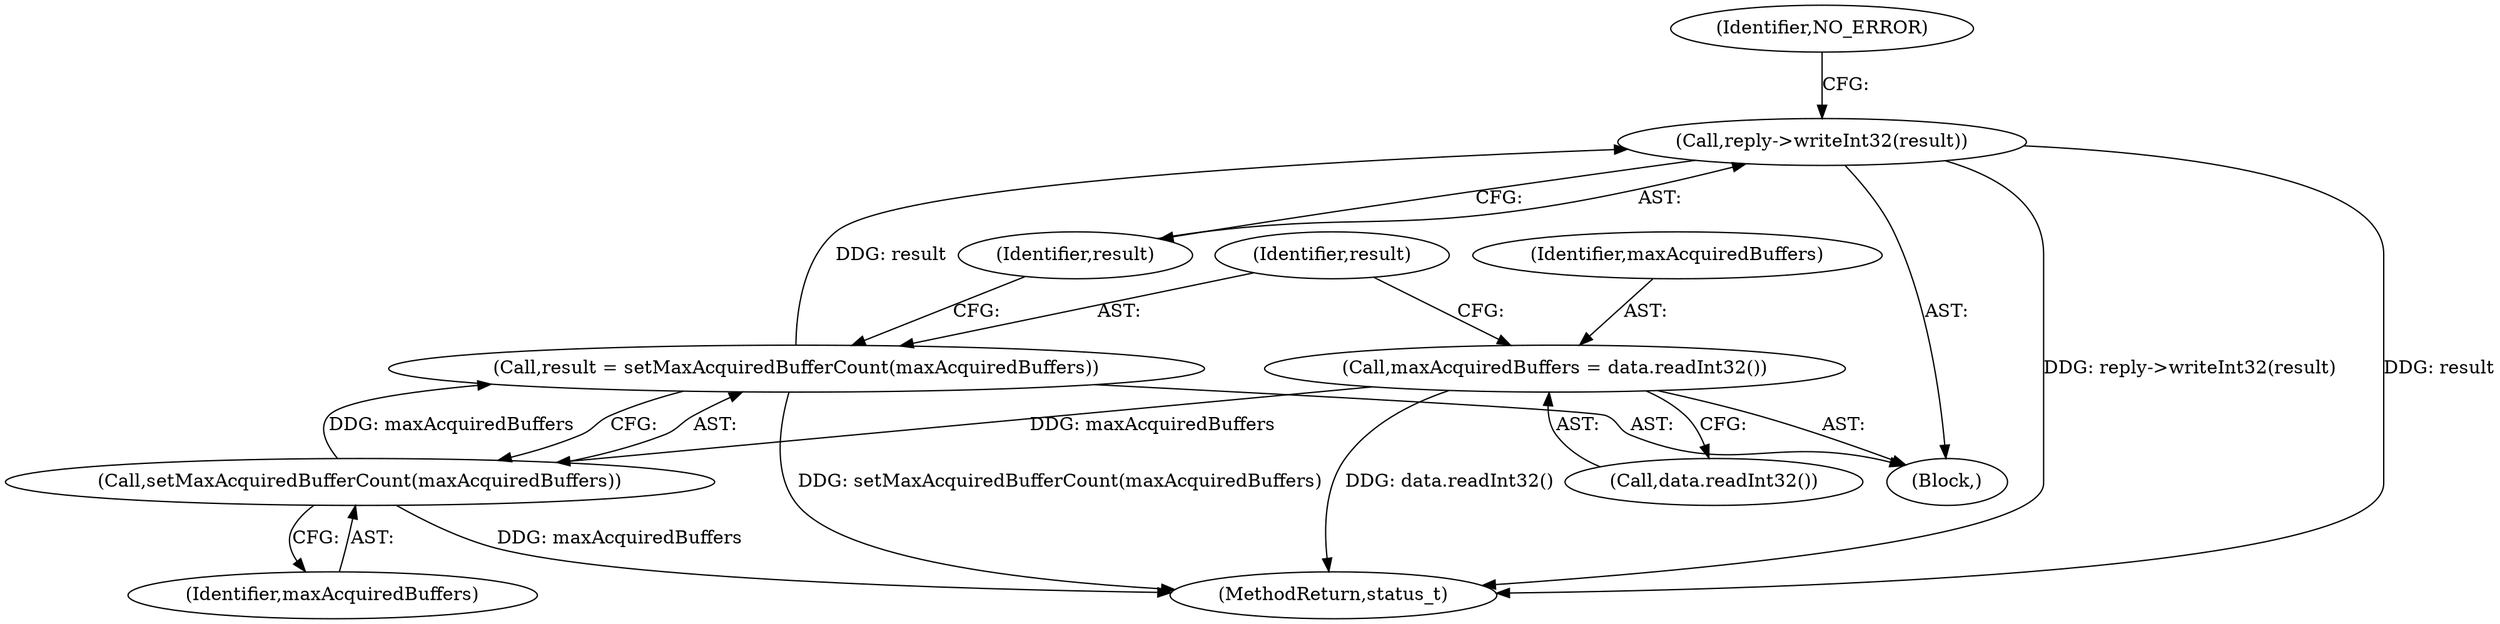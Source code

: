 digraph "0_Android_dded8fdbb700d6cc498debc69a780915bc34d755@API" {
"1000373" [label="(Call,reply->writeInt32(result))"];
"1000369" [label="(Call,result = setMaxAcquiredBufferCount(maxAcquiredBuffers))"];
"1000371" [label="(Call,setMaxAcquiredBufferCount(maxAcquiredBuffers))"];
"1000365" [label="(Call,maxAcquiredBuffers = data.readInt32())"];
"1000374" [label="(Identifier,result)"];
"1000371" [label="(Call,setMaxAcquiredBufferCount(maxAcquiredBuffers))"];
"1000372" [label="(Identifier,maxAcquiredBuffers)"];
"1000365" [label="(Call,maxAcquiredBuffers = data.readInt32())"];
"1000367" [label="(Call,data.readInt32())"];
"1000369" [label="(Call,result = setMaxAcquiredBufferCount(maxAcquiredBuffers))"];
"1000359" [label="(Block,)"];
"1000370" [label="(Identifier,result)"];
"1000366" [label="(Identifier,maxAcquiredBuffers)"];
"1000476" [label="(MethodReturn,status_t)"];
"1000373" [label="(Call,reply->writeInt32(result))"];
"1000376" [label="(Identifier,NO_ERROR)"];
"1000373" -> "1000359"  [label="AST: "];
"1000373" -> "1000374"  [label="CFG: "];
"1000374" -> "1000373"  [label="AST: "];
"1000376" -> "1000373"  [label="CFG: "];
"1000373" -> "1000476"  [label="DDG: reply->writeInt32(result)"];
"1000373" -> "1000476"  [label="DDG: result"];
"1000369" -> "1000373"  [label="DDG: result"];
"1000369" -> "1000359"  [label="AST: "];
"1000369" -> "1000371"  [label="CFG: "];
"1000370" -> "1000369"  [label="AST: "];
"1000371" -> "1000369"  [label="AST: "];
"1000374" -> "1000369"  [label="CFG: "];
"1000369" -> "1000476"  [label="DDG: setMaxAcquiredBufferCount(maxAcquiredBuffers)"];
"1000371" -> "1000369"  [label="DDG: maxAcquiredBuffers"];
"1000371" -> "1000372"  [label="CFG: "];
"1000372" -> "1000371"  [label="AST: "];
"1000371" -> "1000476"  [label="DDG: maxAcquiredBuffers"];
"1000365" -> "1000371"  [label="DDG: maxAcquiredBuffers"];
"1000365" -> "1000359"  [label="AST: "];
"1000365" -> "1000367"  [label="CFG: "];
"1000366" -> "1000365"  [label="AST: "];
"1000367" -> "1000365"  [label="AST: "];
"1000370" -> "1000365"  [label="CFG: "];
"1000365" -> "1000476"  [label="DDG: data.readInt32()"];
}
